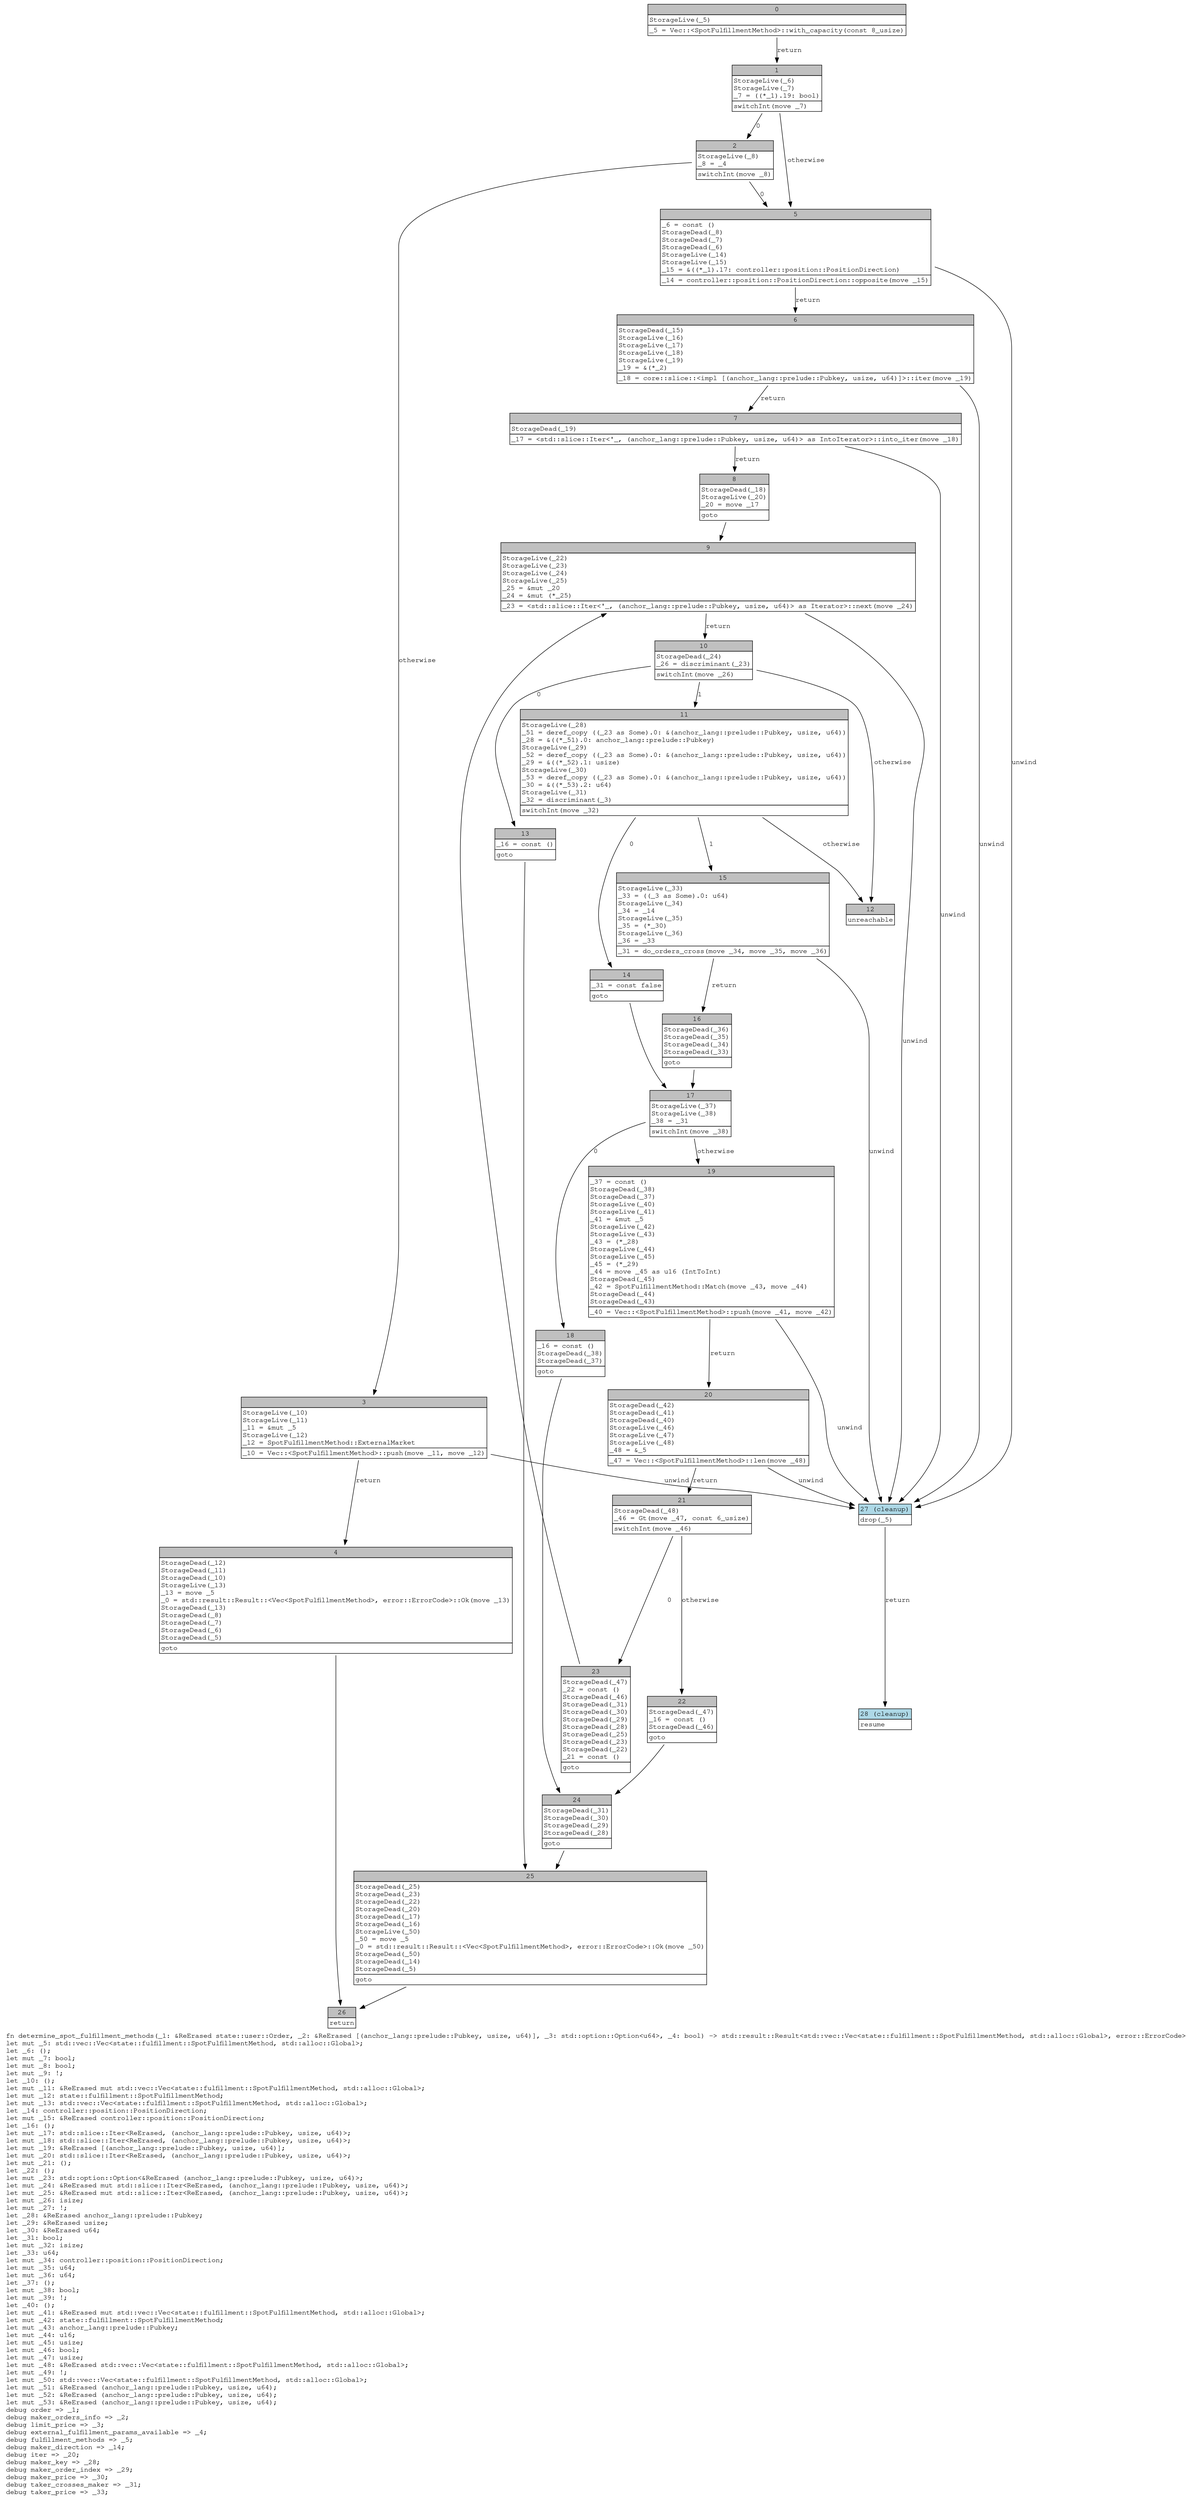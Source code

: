 digraph Mir_0_2281 {
    graph [fontname="Courier, monospace"];
    node [fontname="Courier, monospace"];
    edge [fontname="Courier, monospace"];
    label=<fn determine_spot_fulfillment_methods(_1: &amp;ReErased state::user::Order, _2: &amp;ReErased [(anchor_lang::prelude::Pubkey, usize, u64)], _3: std::option::Option&lt;u64&gt;, _4: bool) -&gt; std::result::Result&lt;std::vec::Vec&lt;state::fulfillment::SpotFulfillmentMethod, std::alloc::Global&gt;, error::ErrorCode&gt;<br align="left"/>let mut _5: std::vec::Vec&lt;state::fulfillment::SpotFulfillmentMethod, std::alloc::Global&gt;;<br align="left"/>let _6: ();<br align="left"/>let mut _7: bool;<br align="left"/>let mut _8: bool;<br align="left"/>let mut _9: !;<br align="left"/>let _10: ();<br align="left"/>let mut _11: &amp;ReErased mut std::vec::Vec&lt;state::fulfillment::SpotFulfillmentMethod, std::alloc::Global&gt;;<br align="left"/>let mut _12: state::fulfillment::SpotFulfillmentMethod;<br align="left"/>let mut _13: std::vec::Vec&lt;state::fulfillment::SpotFulfillmentMethod, std::alloc::Global&gt;;<br align="left"/>let _14: controller::position::PositionDirection;<br align="left"/>let mut _15: &amp;ReErased controller::position::PositionDirection;<br align="left"/>let _16: ();<br align="left"/>let mut _17: std::slice::Iter&lt;ReErased, (anchor_lang::prelude::Pubkey, usize, u64)&gt;;<br align="left"/>let mut _18: std::slice::Iter&lt;ReErased, (anchor_lang::prelude::Pubkey, usize, u64)&gt;;<br align="left"/>let mut _19: &amp;ReErased [(anchor_lang::prelude::Pubkey, usize, u64)];<br align="left"/>let mut _20: std::slice::Iter&lt;ReErased, (anchor_lang::prelude::Pubkey, usize, u64)&gt;;<br align="left"/>let mut _21: ();<br align="left"/>let _22: ();<br align="left"/>let mut _23: std::option::Option&lt;&amp;ReErased (anchor_lang::prelude::Pubkey, usize, u64)&gt;;<br align="left"/>let mut _24: &amp;ReErased mut std::slice::Iter&lt;ReErased, (anchor_lang::prelude::Pubkey, usize, u64)&gt;;<br align="left"/>let mut _25: &amp;ReErased mut std::slice::Iter&lt;ReErased, (anchor_lang::prelude::Pubkey, usize, u64)&gt;;<br align="left"/>let mut _26: isize;<br align="left"/>let mut _27: !;<br align="left"/>let _28: &amp;ReErased anchor_lang::prelude::Pubkey;<br align="left"/>let _29: &amp;ReErased usize;<br align="left"/>let _30: &amp;ReErased u64;<br align="left"/>let _31: bool;<br align="left"/>let mut _32: isize;<br align="left"/>let _33: u64;<br align="left"/>let mut _34: controller::position::PositionDirection;<br align="left"/>let mut _35: u64;<br align="left"/>let mut _36: u64;<br align="left"/>let _37: ();<br align="left"/>let mut _38: bool;<br align="left"/>let mut _39: !;<br align="left"/>let _40: ();<br align="left"/>let mut _41: &amp;ReErased mut std::vec::Vec&lt;state::fulfillment::SpotFulfillmentMethod, std::alloc::Global&gt;;<br align="left"/>let mut _42: state::fulfillment::SpotFulfillmentMethod;<br align="left"/>let mut _43: anchor_lang::prelude::Pubkey;<br align="left"/>let mut _44: u16;<br align="left"/>let mut _45: usize;<br align="left"/>let mut _46: bool;<br align="left"/>let mut _47: usize;<br align="left"/>let mut _48: &amp;ReErased std::vec::Vec&lt;state::fulfillment::SpotFulfillmentMethod, std::alloc::Global&gt;;<br align="left"/>let mut _49: !;<br align="left"/>let mut _50: std::vec::Vec&lt;state::fulfillment::SpotFulfillmentMethod, std::alloc::Global&gt;;<br align="left"/>let mut _51: &amp;ReErased (anchor_lang::prelude::Pubkey, usize, u64);<br align="left"/>let mut _52: &amp;ReErased (anchor_lang::prelude::Pubkey, usize, u64);<br align="left"/>let mut _53: &amp;ReErased (anchor_lang::prelude::Pubkey, usize, u64);<br align="left"/>debug order =&gt; _1;<br align="left"/>debug maker_orders_info =&gt; _2;<br align="left"/>debug limit_price =&gt; _3;<br align="left"/>debug external_fulfillment_params_available =&gt; _4;<br align="left"/>debug fulfillment_methods =&gt; _5;<br align="left"/>debug maker_direction =&gt; _14;<br align="left"/>debug iter =&gt; _20;<br align="left"/>debug maker_key =&gt; _28;<br align="left"/>debug maker_order_index =&gt; _29;<br align="left"/>debug maker_price =&gt; _30;<br align="left"/>debug taker_crosses_maker =&gt; _31;<br align="left"/>debug taker_price =&gt; _33;<br align="left"/>>;
    bb0__0_2281 [shape="none", label=<<table border="0" cellborder="1" cellspacing="0"><tr><td bgcolor="gray" align="center" colspan="1">0</td></tr><tr><td align="left" balign="left">StorageLive(_5)<br/></td></tr><tr><td align="left">_5 = Vec::&lt;SpotFulfillmentMethod&gt;::with_capacity(const 8_usize)</td></tr></table>>];
    bb1__0_2281 [shape="none", label=<<table border="0" cellborder="1" cellspacing="0"><tr><td bgcolor="gray" align="center" colspan="1">1</td></tr><tr><td align="left" balign="left">StorageLive(_6)<br/>StorageLive(_7)<br/>_7 = ((*_1).19: bool)<br/></td></tr><tr><td align="left">switchInt(move _7)</td></tr></table>>];
    bb2__0_2281 [shape="none", label=<<table border="0" cellborder="1" cellspacing="0"><tr><td bgcolor="gray" align="center" colspan="1">2</td></tr><tr><td align="left" balign="left">StorageLive(_8)<br/>_8 = _4<br/></td></tr><tr><td align="left">switchInt(move _8)</td></tr></table>>];
    bb3__0_2281 [shape="none", label=<<table border="0" cellborder="1" cellspacing="0"><tr><td bgcolor="gray" align="center" colspan="1">3</td></tr><tr><td align="left" balign="left">StorageLive(_10)<br/>StorageLive(_11)<br/>_11 = &amp;mut _5<br/>StorageLive(_12)<br/>_12 = SpotFulfillmentMethod::ExternalMarket<br/></td></tr><tr><td align="left">_10 = Vec::&lt;SpotFulfillmentMethod&gt;::push(move _11, move _12)</td></tr></table>>];
    bb4__0_2281 [shape="none", label=<<table border="0" cellborder="1" cellspacing="0"><tr><td bgcolor="gray" align="center" colspan="1">4</td></tr><tr><td align="left" balign="left">StorageDead(_12)<br/>StorageDead(_11)<br/>StorageDead(_10)<br/>StorageLive(_13)<br/>_13 = move _5<br/>_0 = std::result::Result::&lt;Vec&lt;SpotFulfillmentMethod&gt;, error::ErrorCode&gt;::Ok(move _13)<br/>StorageDead(_13)<br/>StorageDead(_8)<br/>StorageDead(_7)<br/>StorageDead(_6)<br/>StorageDead(_5)<br/></td></tr><tr><td align="left">goto</td></tr></table>>];
    bb5__0_2281 [shape="none", label=<<table border="0" cellborder="1" cellspacing="0"><tr><td bgcolor="gray" align="center" colspan="1">5</td></tr><tr><td align="left" balign="left">_6 = const ()<br/>StorageDead(_8)<br/>StorageDead(_7)<br/>StorageDead(_6)<br/>StorageLive(_14)<br/>StorageLive(_15)<br/>_15 = &amp;((*_1).17: controller::position::PositionDirection)<br/></td></tr><tr><td align="left">_14 = controller::position::PositionDirection::opposite(move _15)</td></tr></table>>];
    bb6__0_2281 [shape="none", label=<<table border="0" cellborder="1" cellspacing="0"><tr><td bgcolor="gray" align="center" colspan="1">6</td></tr><tr><td align="left" balign="left">StorageDead(_15)<br/>StorageLive(_16)<br/>StorageLive(_17)<br/>StorageLive(_18)<br/>StorageLive(_19)<br/>_19 = &amp;(*_2)<br/></td></tr><tr><td align="left">_18 = core::slice::&lt;impl [(anchor_lang::prelude::Pubkey, usize, u64)]&gt;::iter(move _19)</td></tr></table>>];
    bb7__0_2281 [shape="none", label=<<table border="0" cellborder="1" cellspacing="0"><tr><td bgcolor="gray" align="center" colspan="1">7</td></tr><tr><td align="left" balign="left">StorageDead(_19)<br/></td></tr><tr><td align="left">_17 = &lt;std::slice::Iter&lt;'_, (anchor_lang::prelude::Pubkey, usize, u64)&gt; as IntoIterator&gt;::into_iter(move _18)</td></tr></table>>];
    bb8__0_2281 [shape="none", label=<<table border="0" cellborder="1" cellspacing="0"><tr><td bgcolor="gray" align="center" colspan="1">8</td></tr><tr><td align="left" balign="left">StorageDead(_18)<br/>StorageLive(_20)<br/>_20 = move _17<br/></td></tr><tr><td align="left">goto</td></tr></table>>];
    bb9__0_2281 [shape="none", label=<<table border="0" cellborder="1" cellspacing="0"><tr><td bgcolor="gray" align="center" colspan="1">9</td></tr><tr><td align="left" balign="left">StorageLive(_22)<br/>StorageLive(_23)<br/>StorageLive(_24)<br/>StorageLive(_25)<br/>_25 = &amp;mut _20<br/>_24 = &amp;mut (*_25)<br/></td></tr><tr><td align="left">_23 = &lt;std::slice::Iter&lt;'_, (anchor_lang::prelude::Pubkey, usize, u64)&gt; as Iterator&gt;::next(move _24)</td></tr></table>>];
    bb10__0_2281 [shape="none", label=<<table border="0" cellborder="1" cellspacing="0"><tr><td bgcolor="gray" align="center" colspan="1">10</td></tr><tr><td align="left" balign="left">StorageDead(_24)<br/>_26 = discriminant(_23)<br/></td></tr><tr><td align="left">switchInt(move _26)</td></tr></table>>];
    bb11__0_2281 [shape="none", label=<<table border="0" cellborder="1" cellspacing="0"><tr><td bgcolor="gray" align="center" colspan="1">11</td></tr><tr><td align="left" balign="left">StorageLive(_28)<br/>_51 = deref_copy ((_23 as Some).0: &amp;(anchor_lang::prelude::Pubkey, usize, u64))<br/>_28 = &amp;((*_51).0: anchor_lang::prelude::Pubkey)<br/>StorageLive(_29)<br/>_52 = deref_copy ((_23 as Some).0: &amp;(anchor_lang::prelude::Pubkey, usize, u64))<br/>_29 = &amp;((*_52).1: usize)<br/>StorageLive(_30)<br/>_53 = deref_copy ((_23 as Some).0: &amp;(anchor_lang::prelude::Pubkey, usize, u64))<br/>_30 = &amp;((*_53).2: u64)<br/>StorageLive(_31)<br/>_32 = discriminant(_3)<br/></td></tr><tr><td align="left">switchInt(move _32)</td></tr></table>>];
    bb12__0_2281 [shape="none", label=<<table border="0" cellborder="1" cellspacing="0"><tr><td bgcolor="gray" align="center" colspan="1">12</td></tr><tr><td align="left">unreachable</td></tr></table>>];
    bb13__0_2281 [shape="none", label=<<table border="0" cellborder="1" cellspacing="0"><tr><td bgcolor="gray" align="center" colspan="1">13</td></tr><tr><td align="left" balign="left">_16 = const ()<br/></td></tr><tr><td align="left">goto</td></tr></table>>];
    bb14__0_2281 [shape="none", label=<<table border="0" cellborder="1" cellspacing="0"><tr><td bgcolor="gray" align="center" colspan="1">14</td></tr><tr><td align="left" balign="left">_31 = const false<br/></td></tr><tr><td align="left">goto</td></tr></table>>];
    bb15__0_2281 [shape="none", label=<<table border="0" cellborder="1" cellspacing="0"><tr><td bgcolor="gray" align="center" colspan="1">15</td></tr><tr><td align="left" balign="left">StorageLive(_33)<br/>_33 = ((_3 as Some).0: u64)<br/>StorageLive(_34)<br/>_34 = _14<br/>StorageLive(_35)<br/>_35 = (*_30)<br/>StorageLive(_36)<br/>_36 = _33<br/></td></tr><tr><td align="left">_31 = do_orders_cross(move _34, move _35, move _36)</td></tr></table>>];
    bb16__0_2281 [shape="none", label=<<table border="0" cellborder="1" cellspacing="0"><tr><td bgcolor="gray" align="center" colspan="1">16</td></tr><tr><td align="left" balign="left">StorageDead(_36)<br/>StorageDead(_35)<br/>StorageDead(_34)<br/>StorageDead(_33)<br/></td></tr><tr><td align="left">goto</td></tr></table>>];
    bb17__0_2281 [shape="none", label=<<table border="0" cellborder="1" cellspacing="0"><tr><td bgcolor="gray" align="center" colspan="1">17</td></tr><tr><td align="left" balign="left">StorageLive(_37)<br/>StorageLive(_38)<br/>_38 = _31<br/></td></tr><tr><td align="left">switchInt(move _38)</td></tr></table>>];
    bb18__0_2281 [shape="none", label=<<table border="0" cellborder="1" cellspacing="0"><tr><td bgcolor="gray" align="center" colspan="1">18</td></tr><tr><td align="left" balign="left">_16 = const ()<br/>StorageDead(_38)<br/>StorageDead(_37)<br/></td></tr><tr><td align="left">goto</td></tr></table>>];
    bb19__0_2281 [shape="none", label=<<table border="0" cellborder="1" cellspacing="0"><tr><td bgcolor="gray" align="center" colspan="1">19</td></tr><tr><td align="left" balign="left">_37 = const ()<br/>StorageDead(_38)<br/>StorageDead(_37)<br/>StorageLive(_40)<br/>StorageLive(_41)<br/>_41 = &amp;mut _5<br/>StorageLive(_42)<br/>StorageLive(_43)<br/>_43 = (*_28)<br/>StorageLive(_44)<br/>StorageLive(_45)<br/>_45 = (*_29)<br/>_44 = move _45 as u16 (IntToInt)<br/>StorageDead(_45)<br/>_42 = SpotFulfillmentMethod::Match(move _43, move _44)<br/>StorageDead(_44)<br/>StorageDead(_43)<br/></td></tr><tr><td align="left">_40 = Vec::&lt;SpotFulfillmentMethod&gt;::push(move _41, move _42)</td></tr></table>>];
    bb20__0_2281 [shape="none", label=<<table border="0" cellborder="1" cellspacing="0"><tr><td bgcolor="gray" align="center" colspan="1">20</td></tr><tr><td align="left" balign="left">StorageDead(_42)<br/>StorageDead(_41)<br/>StorageDead(_40)<br/>StorageLive(_46)<br/>StorageLive(_47)<br/>StorageLive(_48)<br/>_48 = &amp;_5<br/></td></tr><tr><td align="left">_47 = Vec::&lt;SpotFulfillmentMethod&gt;::len(move _48)</td></tr></table>>];
    bb21__0_2281 [shape="none", label=<<table border="0" cellborder="1" cellspacing="0"><tr><td bgcolor="gray" align="center" colspan="1">21</td></tr><tr><td align="left" balign="left">StorageDead(_48)<br/>_46 = Gt(move _47, const 6_usize)<br/></td></tr><tr><td align="left">switchInt(move _46)</td></tr></table>>];
    bb22__0_2281 [shape="none", label=<<table border="0" cellborder="1" cellspacing="0"><tr><td bgcolor="gray" align="center" colspan="1">22</td></tr><tr><td align="left" balign="left">StorageDead(_47)<br/>_16 = const ()<br/>StorageDead(_46)<br/></td></tr><tr><td align="left">goto</td></tr></table>>];
    bb23__0_2281 [shape="none", label=<<table border="0" cellborder="1" cellspacing="0"><tr><td bgcolor="gray" align="center" colspan="1">23</td></tr><tr><td align="left" balign="left">StorageDead(_47)<br/>_22 = const ()<br/>StorageDead(_46)<br/>StorageDead(_31)<br/>StorageDead(_30)<br/>StorageDead(_29)<br/>StorageDead(_28)<br/>StorageDead(_25)<br/>StorageDead(_23)<br/>StorageDead(_22)<br/>_21 = const ()<br/></td></tr><tr><td align="left">goto</td></tr></table>>];
    bb24__0_2281 [shape="none", label=<<table border="0" cellborder="1" cellspacing="0"><tr><td bgcolor="gray" align="center" colspan="1">24</td></tr><tr><td align="left" balign="left">StorageDead(_31)<br/>StorageDead(_30)<br/>StorageDead(_29)<br/>StorageDead(_28)<br/></td></tr><tr><td align="left">goto</td></tr></table>>];
    bb25__0_2281 [shape="none", label=<<table border="0" cellborder="1" cellspacing="0"><tr><td bgcolor="gray" align="center" colspan="1">25</td></tr><tr><td align="left" balign="left">StorageDead(_25)<br/>StorageDead(_23)<br/>StorageDead(_22)<br/>StorageDead(_20)<br/>StorageDead(_17)<br/>StorageDead(_16)<br/>StorageLive(_50)<br/>_50 = move _5<br/>_0 = std::result::Result::&lt;Vec&lt;SpotFulfillmentMethod&gt;, error::ErrorCode&gt;::Ok(move _50)<br/>StorageDead(_50)<br/>StorageDead(_14)<br/>StorageDead(_5)<br/></td></tr><tr><td align="left">goto</td></tr></table>>];
    bb26__0_2281 [shape="none", label=<<table border="0" cellborder="1" cellspacing="0"><tr><td bgcolor="gray" align="center" colspan="1">26</td></tr><tr><td align="left">return</td></tr></table>>];
    bb27__0_2281 [shape="none", label=<<table border="0" cellborder="1" cellspacing="0"><tr><td bgcolor="lightblue" align="center" colspan="1">27 (cleanup)</td></tr><tr><td align="left">drop(_5)</td></tr></table>>];
    bb28__0_2281 [shape="none", label=<<table border="0" cellborder="1" cellspacing="0"><tr><td bgcolor="lightblue" align="center" colspan="1">28 (cleanup)</td></tr><tr><td align="left">resume</td></tr></table>>];
    bb0__0_2281 -> bb1__0_2281 [label="return"];
    bb1__0_2281 -> bb2__0_2281 [label="0"];
    bb1__0_2281 -> bb5__0_2281 [label="otherwise"];
    bb2__0_2281 -> bb5__0_2281 [label="0"];
    bb2__0_2281 -> bb3__0_2281 [label="otherwise"];
    bb3__0_2281 -> bb4__0_2281 [label="return"];
    bb3__0_2281 -> bb27__0_2281 [label="unwind"];
    bb4__0_2281 -> bb26__0_2281 [label=""];
    bb5__0_2281 -> bb6__0_2281 [label="return"];
    bb5__0_2281 -> bb27__0_2281 [label="unwind"];
    bb6__0_2281 -> bb7__0_2281 [label="return"];
    bb6__0_2281 -> bb27__0_2281 [label="unwind"];
    bb7__0_2281 -> bb8__0_2281 [label="return"];
    bb7__0_2281 -> bb27__0_2281 [label="unwind"];
    bb8__0_2281 -> bb9__0_2281 [label=""];
    bb9__0_2281 -> bb10__0_2281 [label="return"];
    bb9__0_2281 -> bb27__0_2281 [label="unwind"];
    bb10__0_2281 -> bb13__0_2281 [label="0"];
    bb10__0_2281 -> bb11__0_2281 [label="1"];
    bb10__0_2281 -> bb12__0_2281 [label="otherwise"];
    bb11__0_2281 -> bb14__0_2281 [label="0"];
    bb11__0_2281 -> bb15__0_2281 [label="1"];
    bb11__0_2281 -> bb12__0_2281 [label="otherwise"];
    bb13__0_2281 -> bb25__0_2281 [label=""];
    bb14__0_2281 -> bb17__0_2281 [label=""];
    bb15__0_2281 -> bb16__0_2281 [label="return"];
    bb15__0_2281 -> bb27__0_2281 [label="unwind"];
    bb16__0_2281 -> bb17__0_2281 [label=""];
    bb17__0_2281 -> bb18__0_2281 [label="0"];
    bb17__0_2281 -> bb19__0_2281 [label="otherwise"];
    bb18__0_2281 -> bb24__0_2281 [label=""];
    bb19__0_2281 -> bb20__0_2281 [label="return"];
    bb19__0_2281 -> bb27__0_2281 [label="unwind"];
    bb20__0_2281 -> bb21__0_2281 [label="return"];
    bb20__0_2281 -> bb27__0_2281 [label="unwind"];
    bb21__0_2281 -> bb23__0_2281 [label="0"];
    bb21__0_2281 -> bb22__0_2281 [label="otherwise"];
    bb22__0_2281 -> bb24__0_2281 [label=""];
    bb23__0_2281 -> bb9__0_2281 [label=""];
    bb24__0_2281 -> bb25__0_2281 [label=""];
    bb25__0_2281 -> bb26__0_2281 [label=""];
    bb27__0_2281 -> bb28__0_2281 [label="return"];
}
